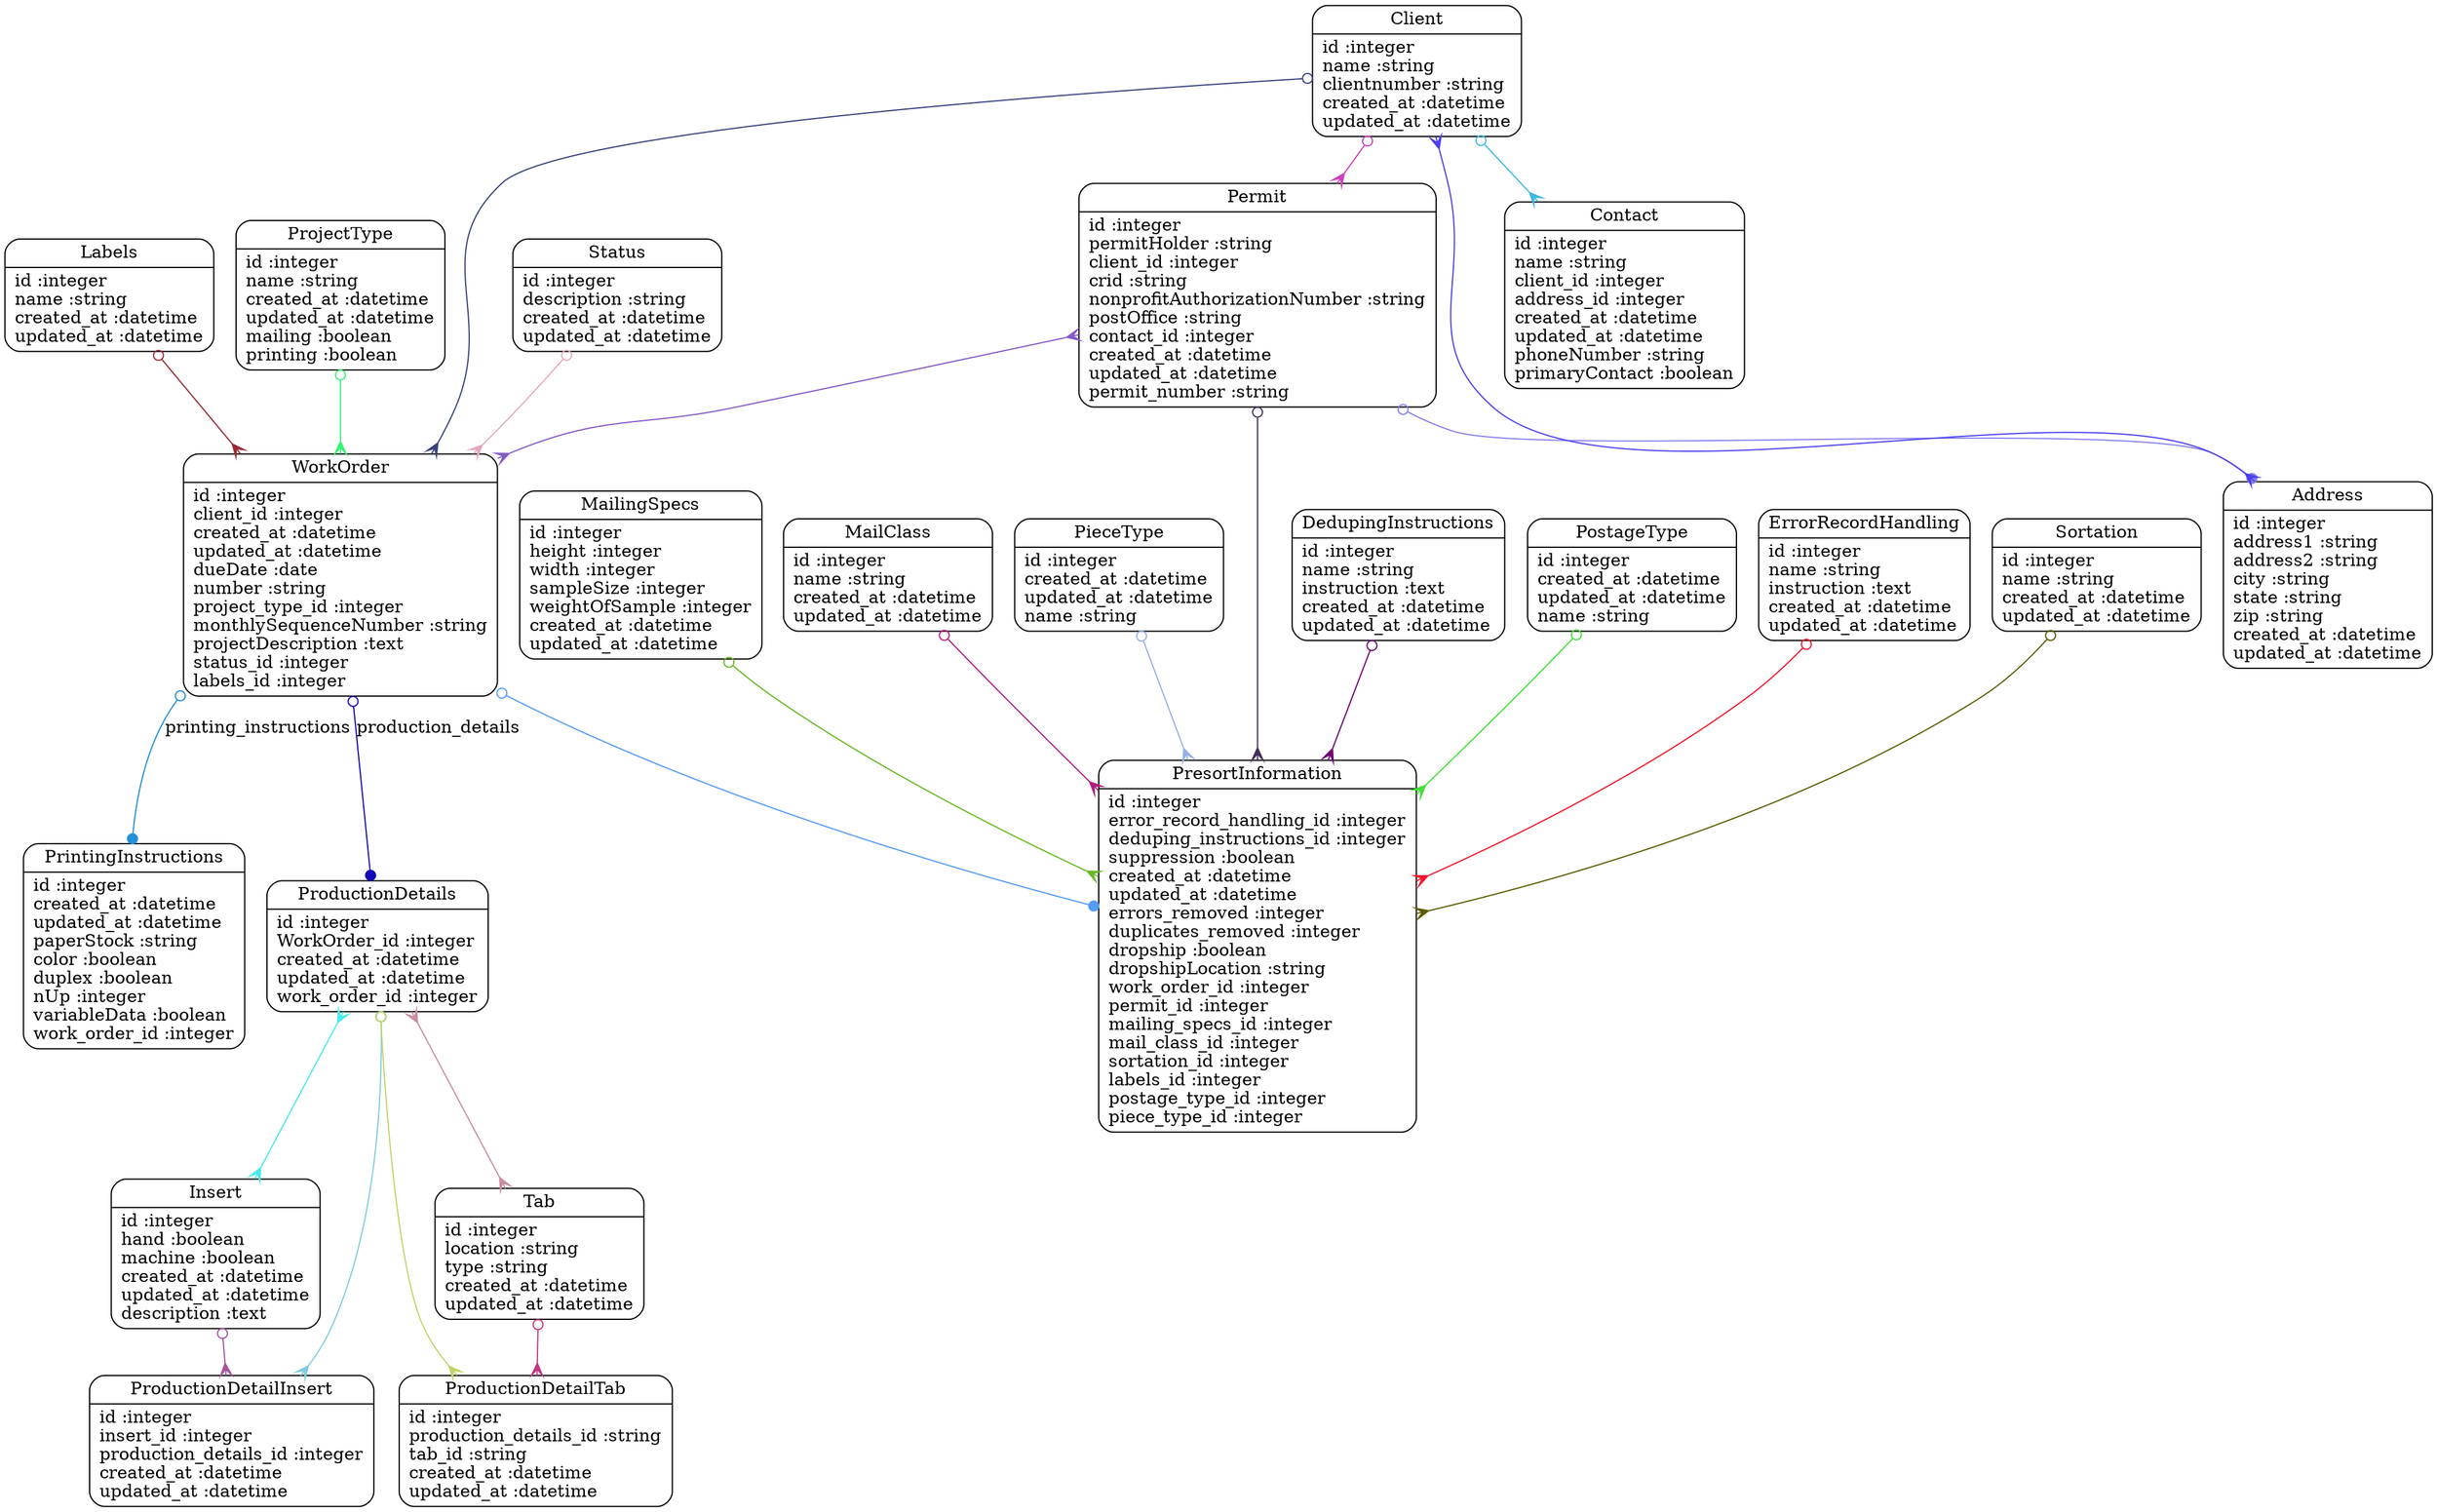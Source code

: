 digraph models_diagram {
	graph[overlap=false, splines=true]
	"Labels" [shape=Mrecord, label="{Labels|id :integer\lname :string\lcreated_at :datetime\lupdated_at :datetime\l}"]
	"ProductionDetailInsert" [shape=Mrecord, label="{ProductionDetailInsert|id :integer\linsert_id :integer\lproduction_details_id :integer\lcreated_at :datetime\lupdated_at :datetime\l}"]
	"Sortation" [shape=Mrecord, label="{Sortation|id :integer\lname :string\lcreated_at :datetime\lupdated_at :datetime\l}"]
	"Insert" [shape=Mrecord, label="{Insert|id :integer\lhand :boolean\lmachine :boolean\lcreated_at :datetime\lupdated_at :datetime\ldescription :text\l}"]
	"PrintingInstructions" [shape=Mrecord, label="{PrintingInstructions|id :integer\lcreated_at :datetime\lupdated_at :datetime\lpaperStock :string\lcolor :boolean\lduplex :boolean\lnUp :integer\lvariableData :boolean\lwork_order_id :integer\l}"]
	"ProjectType" [shape=Mrecord, label="{ProjectType|id :integer\lname :string\lcreated_at :datetime\lupdated_at :datetime\lmailing :boolean\lprinting :boolean\l}"]
	"ProductionDetails" [shape=Mrecord, label="{ProductionDetails|id :integer\lWorkOrder_id :integer\lcreated_at :datetime\lupdated_at :datetime\lwork_order_id :integer\l}"]
	"ProductionDetailTab" [shape=Mrecord, label="{ProductionDetailTab|id :integer\lproduction_details_id :string\ltab_id :string\lcreated_at :datetime\lupdated_at :datetime\l}"]
	"MailingSpecs" [shape=Mrecord, label="{MailingSpecs|id :integer\lheight :integer\lwidth :integer\lsampleSize :integer\lweightOfSample :integer\lcreated_at :datetime\lupdated_at :datetime\l}"]
	"WorkOrder" [shape=Mrecord, label="{WorkOrder|id :integer\lclient_id :integer\lcreated_at :datetime\lupdated_at :datetime\ldueDate :date\lnumber :string\lproject_type_id :integer\lmonthlySequenceNumber :string\lprojectDescription :text\lstatus_id :integer\llabels_id :integer\l}"]
	"Address" [shape=Mrecord, label="{Address|id :integer\laddress1 :string\laddress2 :string\lcity :string\lstate :string\lzip :string\lcreated_at :datetime\lupdated_at :datetime\l}"]
	"Tab" [shape=Mrecord, label="{Tab|id :integer\llocation :string\ltype :string\lcreated_at :datetime\lupdated_at :datetime\l}"]
	"PresortInformation" [shape=Mrecord, label="{PresortInformation|id :integer\lerror_record_handling_id :integer\ldeduping_instructions_id :integer\lsuppression :boolean\lcreated_at :datetime\lupdated_at :datetime\lerrors_removed :integer\lduplicates_removed :integer\ldropship :boolean\ldropshipLocation :string\lwork_order_id :integer\lpermit_id :integer\lmailing_specs_id :integer\lmail_class_id :integer\lsortation_id :integer\llabels_id :integer\lpostage_type_id :integer\lpiece_type_id :integer\l}"]
	"Status" [shape=Mrecord, label="{Status|id :integer\ldescription :string\lcreated_at :datetime\lupdated_at :datetime\l}"]
	"MailClass" [shape=Mrecord, label="{MailClass|id :integer\lname :string\lcreated_at :datetime\lupdated_at :datetime\l}"]
	"PieceType" [shape=Mrecord, label="{PieceType|id :integer\lcreated_at :datetime\lupdated_at :datetime\lname :string\l}"]
	"Permit" [shape=Mrecord, label="{Permit|id :integer\lpermitHolder :string\lclient_id :integer\lcrid :string\lnonprofitAuthorizationNumber :string\lpostOffice :string\lcontact_id :integer\lcreated_at :datetime\lupdated_at :datetime\lpermit_number :string\l}"]
	"DedupingInstructions" [shape=Mrecord, label="{DedupingInstructions|id :integer\lname :string\linstruction :text\lcreated_at :datetime\lupdated_at :datetime\l}"]
	"Contact" [shape=Mrecord, label="{Contact|id :integer\lname :string\lclient_id :integer\laddress_id :integer\lcreated_at :datetime\lupdated_at :datetime\lphoneNumber :string\lprimaryContact :boolean\l}"]
	"PostageType" [shape=Mrecord, label="{PostageType|id :integer\lcreated_at :datetime\lupdated_at :datetime\lname :string\l}"]
	"Client" [shape=Mrecord, label="{Client|id :integer\lname :string\lclientnumber :string\lcreated_at :datetime\lupdated_at :datetime\l}"]
	"ErrorRecordHandling" [shape=Mrecord, label="{ErrorRecordHandling|id :integer\lname :string\linstruction :text\lcreated_at :datetime\lupdated_at :datetime\l}"]
	"Labels" -> "WorkOrder" [arrowtail=odot, arrowhead=crow, dir=both color="#992B32"]
	"Sortation" -> "PresortInformation" [arrowtail=odot, arrowhead=crow, dir=both color="#5C5C03"]
	"Insert" -> "ProductionDetailInsert" [arrowtail=odot, arrowhead=crow, dir=both color="#A5559B"]
	"ProjectType" -> "WorkOrder" [arrowtail=odot, arrowhead=crow, dir=both color="#38F374"]
	"ProductionDetails" -> "ProductionDetailTab" [arrowtail=odot, arrowhead=crow, dir=both color="#C0D468"]
	"ProductionDetails" -> "Tab" [arrowtail=crow, arrowhead=crow, dir=both color="#C88EA4"]
	"ProductionDetails" -> "ProductionDetailInsert" [arrowtail=odot, arrowhead=crow, dir=both color="#7ECDDC"]
	"ProductionDetails" -> "Insert" [arrowtail=crow, arrowhead=crow, dir=both color="#46ECEA"]
	"MailingSpecs" -> "PresortInformation" [arrowtail=odot, arrowhead=crow, dir=both color="#69B825"]
	"WorkOrder" -> "PresortInformation" [arrowtail=odot, arrowhead=dot, dir=both color="#559BF8"]
	"WorkOrder" -> "PrintingInstructions" [label="printing_instructions", arrowtail=odot, arrowhead=dot, dir=both color="#2490D8"]
	"WorkOrder" -> "ProductionDetails" [label="production_details", arrowtail=odot, arrowhead=dot, dir=both color="#140AB5"]
	"Tab" -> "ProductionDetailTab" [arrowtail=odot, arrowhead=crow, dir=both color="#C23882"]
	"Status" -> "WorkOrder" [arrowtail=odot, arrowhead=crow, dir=both color="#E4A8C0"]
	"MailClass" -> "PresortInformation" [arrowtail=odot, arrowhead=crow, dir=both color="#B51D81"]
	"PieceType" -> "PresortInformation" [arrowtail=odot, arrowhead=crow, dir=both color="#94B0E8"]
	"Permit" -> "Address" [arrowtail=odot, arrowhead=dot, dir=both color="#8780EF"]
	"Permit" -> "WorkOrder" [arrowtail=crow, arrowhead=crow, dir=both color="#845BC8"]
	"Permit" -> "PresortInformation" [arrowtail=odot, arrowhead=crow, dir=both color="#462E5A"]
	"DedupingInstructions" -> "PresortInformation" [arrowtail=odot, arrowhead=crow, dir=both color="#700576"]
	"PostageType" -> "PresortInformation" [arrowtail=odot, arrowhead=crow, dir=both color="#41E036"]
	"Client" -> "Contact" [arrowtail=odot, arrowhead=crow, dir=both color="#3EB9E1"]
	"Client" -> "Address" [arrowtail=crow, arrowhead=crow, dir=both color="#4C40ED"]
	"Client" -> "Permit" [arrowtail=odot, arrowhead=crow, dir=both color="#CD40C1"]
	"Client" -> "WorkOrder" [arrowtail=odot, arrowhead=crow, dir=both color="#39417E"]
	"ErrorRecordHandling" -> "PresortInformation" [arrowtail=odot, arrowhead=crow, dir=both color="#F8142A"]
}

